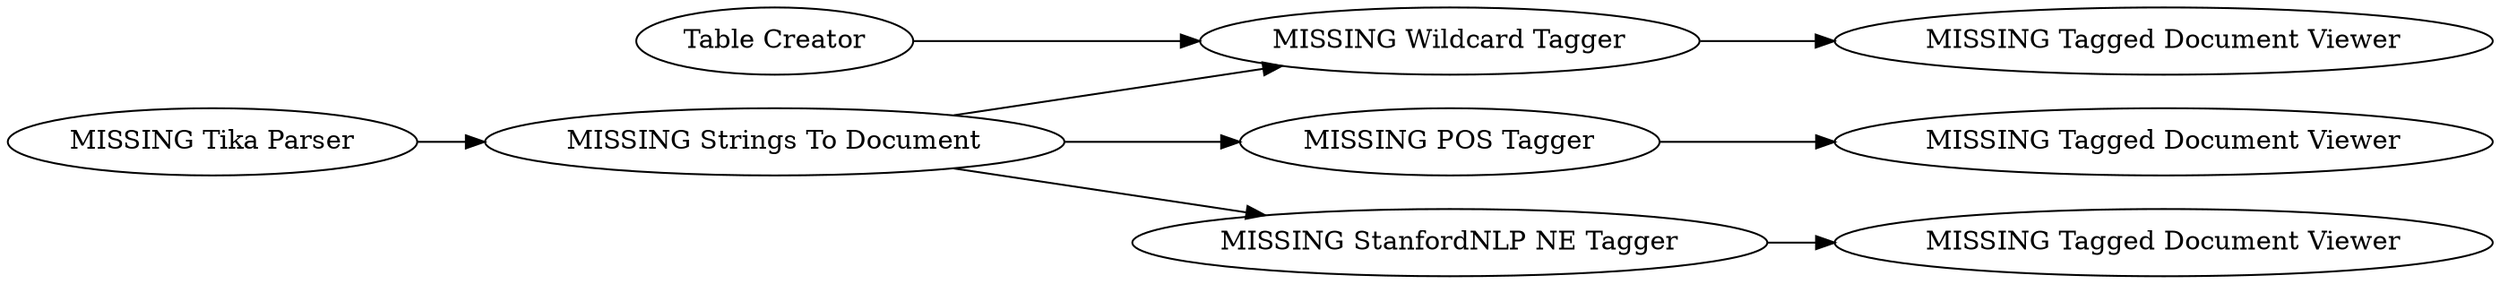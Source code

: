 digraph {
	10 -> 13
	11 -> 10
	7 -> 8
	4 -> 5
	9 -> 12
	5 -> 10
	5 -> 9
	5 -> 7
	5 [label="MISSING Strings To Document"]
	13 [label="MISSING Tagged Document Viewer"]
	7 [label="MISSING POS Tagger"]
	9 [label="MISSING StanfordNLP NE Tagger"]
	11 [label="Table Creator"]
	4 [label="MISSING Tika Parser"]
	8 [label="MISSING Tagged Document Viewer"]
	12 [label="MISSING Tagged Document Viewer"]
	10 [label="MISSING Wildcard Tagger"]
	rankdir=LR
}
